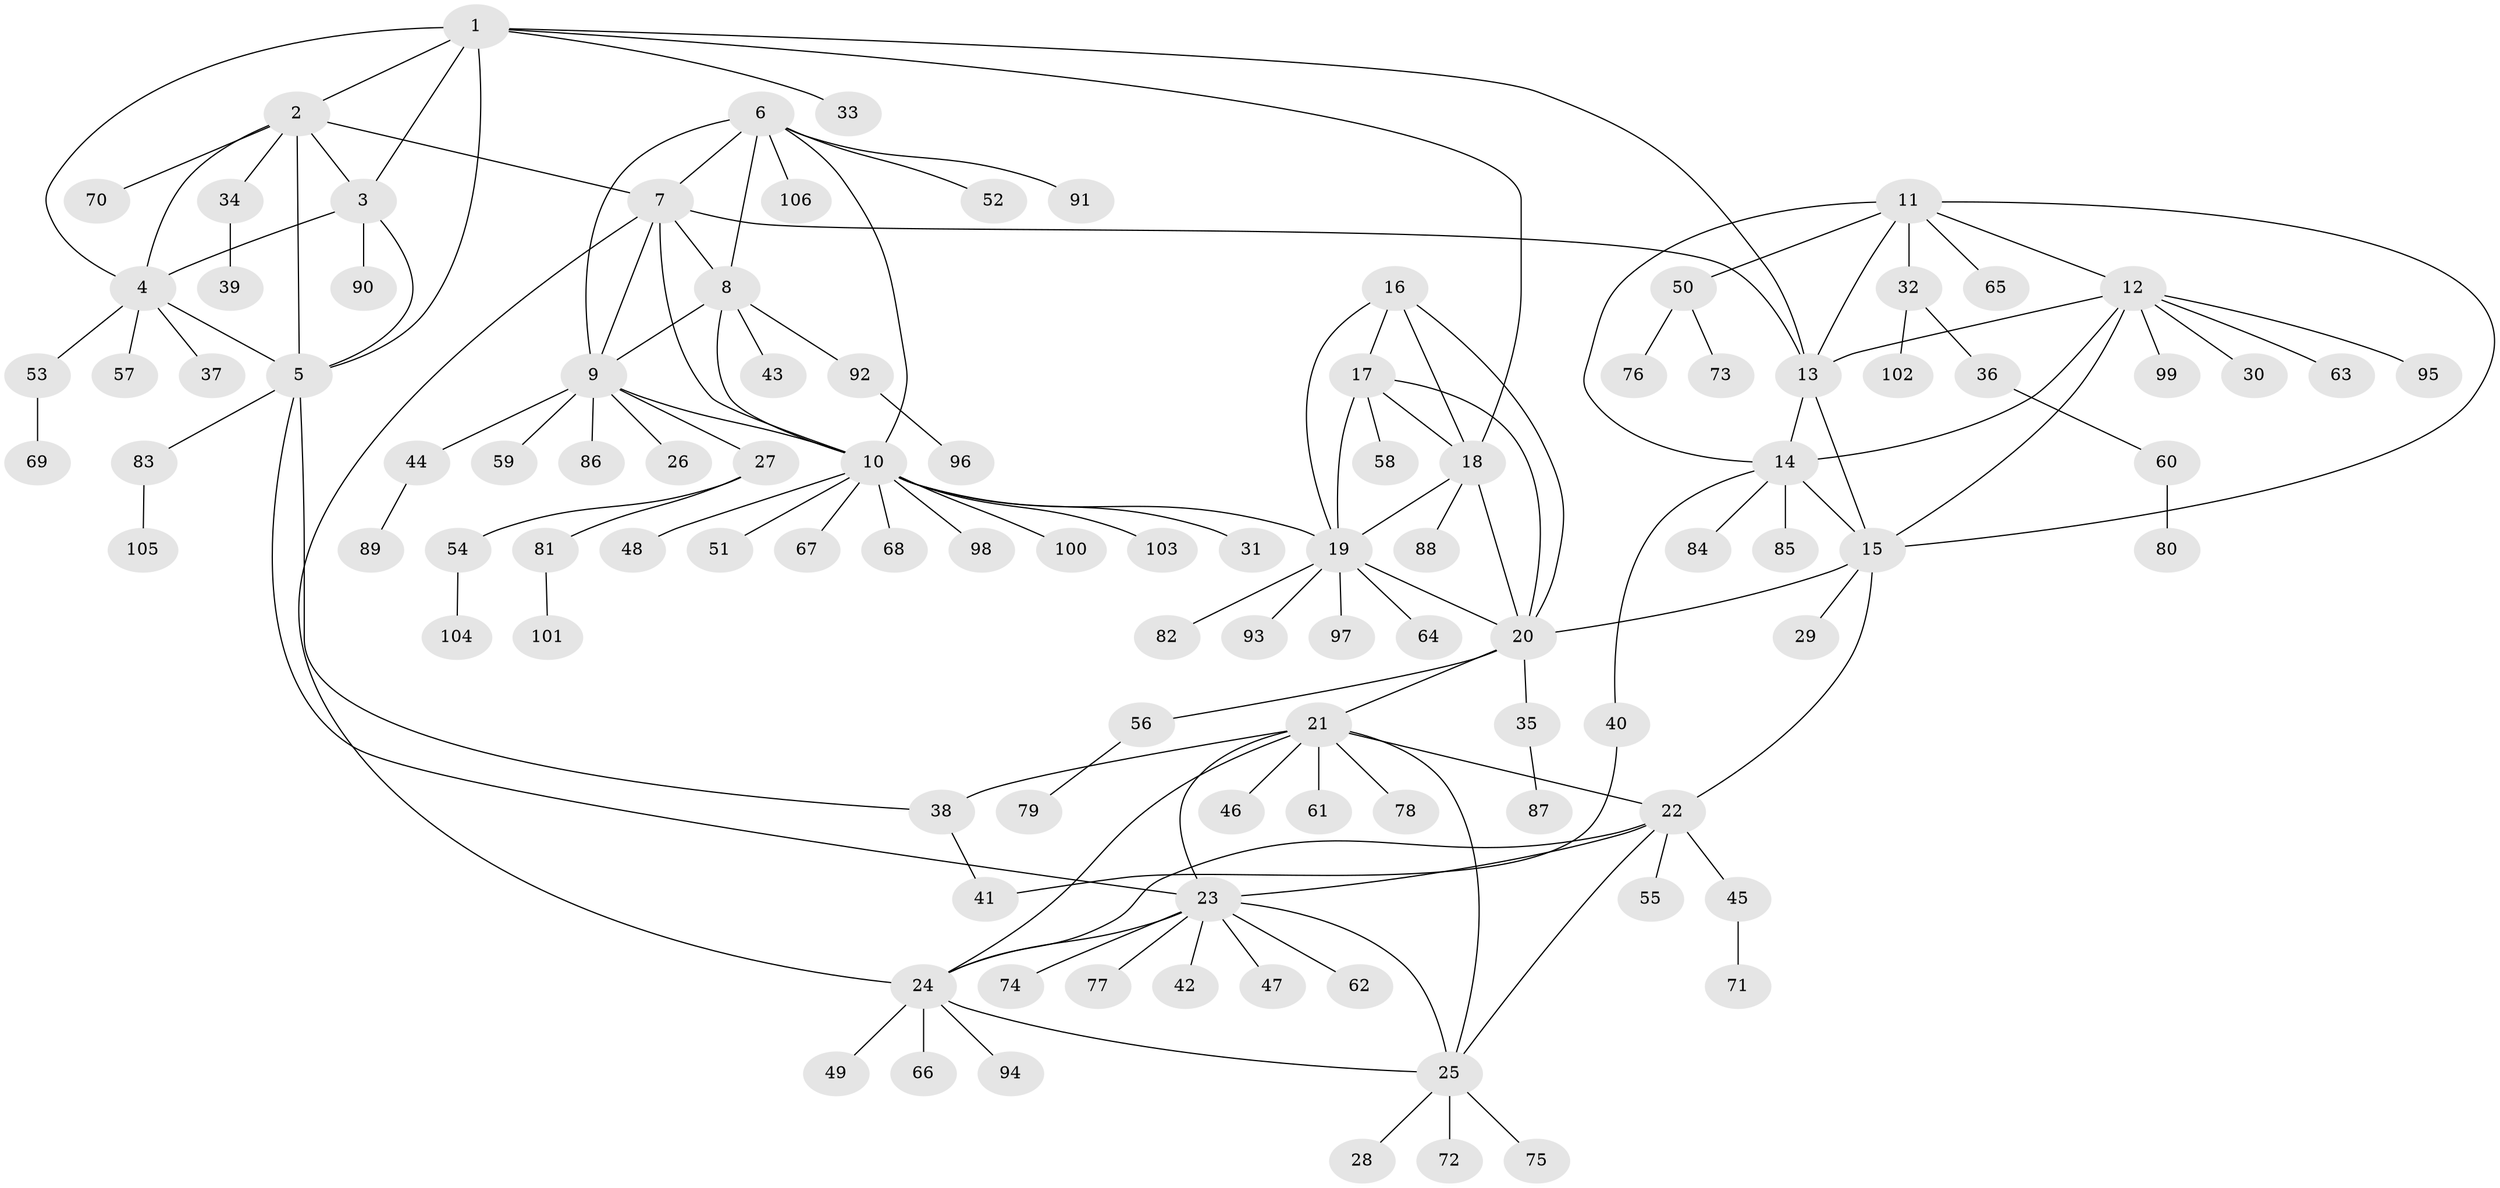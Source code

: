 // coarse degree distribution, {8: 0.015873015873015872, 6: 0.031746031746031744, 7: 0.031746031746031744, 11: 0.015873015873015872, 2: 0.015873015873015872, 12: 0.031746031746031744, 1: 0.8412698412698413, 14: 0.015873015873015872}
// Generated by graph-tools (version 1.1) at 2025/58/03/04/25 21:58:24]
// undirected, 106 vertices, 143 edges
graph export_dot {
graph [start="1"]
  node [color=gray90,style=filled];
  1;
  2;
  3;
  4;
  5;
  6;
  7;
  8;
  9;
  10;
  11;
  12;
  13;
  14;
  15;
  16;
  17;
  18;
  19;
  20;
  21;
  22;
  23;
  24;
  25;
  26;
  27;
  28;
  29;
  30;
  31;
  32;
  33;
  34;
  35;
  36;
  37;
  38;
  39;
  40;
  41;
  42;
  43;
  44;
  45;
  46;
  47;
  48;
  49;
  50;
  51;
  52;
  53;
  54;
  55;
  56;
  57;
  58;
  59;
  60;
  61;
  62;
  63;
  64;
  65;
  66;
  67;
  68;
  69;
  70;
  71;
  72;
  73;
  74;
  75;
  76;
  77;
  78;
  79;
  80;
  81;
  82;
  83;
  84;
  85;
  86;
  87;
  88;
  89;
  90;
  91;
  92;
  93;
  94;
  95;
  96;
  97;
  98;
  99;
  100;
  101;
  102;
  103;
  104;
  105;
  106;
  1 -- 2;
  1 -- 3;
  1 -- 4;
  1 -- 5;
  1 -- 13;
  1 -- 18;
  1 -- 33;
  2 -- 3;
  2 -- 4;
  2 -- 5;
  2 -- 7;
  2 -- 34;
  2 -- 70;
  3 -- 4;
  3 -- 5;
  3 -- 90;
  4 -- 5;
  4 -- 37;
  4 -- 53;
  4 -- 57;
  5 -- 23;
  5 -- 38;
  5 -- 83;
  6 -- 7;
  6 -- 8;
  6 -- 9;
  6 -- 10;
  6 -- 52;
  6 -- 91;
  6 -- 106;
  7 -- 8;
  7 -- 9;
  7 -- 10;
  7 -- 13;
  7 -- 24;
  8 -- 9;
  8 -- 10;
  8 -- 43;
  8 -- 92;
  9 -- 10;
  9 -- 26;
  9 -- 27;
  9 -- 44;
  9 -- 59;
  9 -- 86;
  10 -- 19;
  10 -- 31;
  10 -- 48;
  10 -- 51;
  10 -- 67;
  10 -- 68;
  10 -- 98;
  10 -- 100;
  10 -- 103;
  11 -- 12;
  11 -- 13;
  11 -- 14;
  11 -- 15;
  11 -- 32;
  11 -- 50;
  11 -- 65;
  12 -- 13;
  12 -- 14;
  12 -- 15;
  12 -- 30;
  12 -- 63;
  12 -- 95;
  12 -- 99;
  13 -- 14;
  13 -- 15;
  14 -- 15;
  14 -- 40;
  14 -- 84;
  14 -- 85;
  15 -- 20;
  15 -- 22;
  15 -- 29;
  16 -- 17;
  16 -- 18;
  16 -- 19;
  16 -- 20;
  17 -- 18;
  17 -- 19;
  17 -- 20;
  17 -- 58;
  18 -- 19;
  18 -- 20;
  18 -- 88;
  19 -- 20;
  19 -- 64;
  19 -- 82;
  19 -- 93;
  19 -- 97;
  20 -- 21;
  20 -- 35;
  20 -- 56;
  21 -- 22;
  21 -- 23;
  21 -- 24;
  21 -- 25;
  21 -- 38;
  21 -- 46;
  21 -- 61;
  21 -- 78;
  22 -- 23;
  22 -- 24;
  22 -- 25;
  22 -- 45;
  22 -- 55;
  23 -- 24;
  23 -- 25;
  23 -- 42;
  23 -- 47;
  23 -- 62;
  23 -- 74;
  23 -- 77;
  24 -- 25;
  24 -- 49;
  24 -- 66;
  24 -- 94;
  25 -- 28;
  25 -- 72;
  25 -- 75;
  27 -- 54;
  27 -- 81;
  32 -- 36;
  32 -- 102;
  34 -- 39;
  35 -- 87;
  36 -- 60;
  38 -- 41;
  40 -- 41;
  44 -- 89;
  45 -- 71;
  50 -- 73;
  50 -- 76;
  53 -- 69;
  54 -- 104;
  56 -- 79;
  60 -- 80;
  81 -- 101;
  83 -- 105;
  92 -- 96;
}
